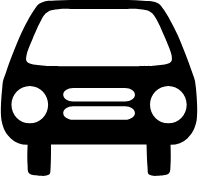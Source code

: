 <mxfile version="20.2.6" type="github">
  <diagram id="zvdE-C5pw4i8uLESGacF" name="第 1 页">
    <mxGraphModel dx="1341" dy="834" grid="1" gridSize="10" guides="1" tooltips="1" connect="1" arrows="1" fold="1" page="1" pageScale="1" pageWidth="827" pageHeight="1169" math="0" shadow="0">
      <root>
        <mxCell id="0" />
        <mxCell id="1" parent="0" />
        <mxCell id="l_tglQXdNX2HRcnls9bK-1" value="" style="shape=mxgraph.signs.transportation.car_1;html=1;pointerEvents=1;fillColor=#000000;strokeColor=none;verticalLabelPosition=bottom;verticalAlign=top;align=center;" vertex="1" parent="1">
          <mxGeometry x="70" y="240" width="99" height="88" as="geometry" />
        </mxCell>
      </root>
    </mxGraphModel>
  </diagram>
</mxfile>
